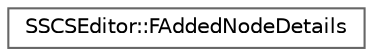 digraph "Graphical Class Hierarchy"
{
 // INTERACTIVE_SVG=YES
 // LATEX_PDF_SIZE
  bgcolor="transparent";
  edge [fontname=Helvetica,fontsize=10,labelfontname=Helvetica,labelfontsize=10];
  node [fontname=Helvetica,fontsize=10,shape=box,height=0.2,width=0.4];
  rankdir="LR";
  Node0 [id="Node000000",label="SSCSEditor::FAddedNodeDetails",height=0.2,width=0.4,color="grey40", fillcolor="white", style="filled",URL="$dd/d91/structSSCSEditor_1_1FAddedNodeDetails.html",tooltip=" "];
}
